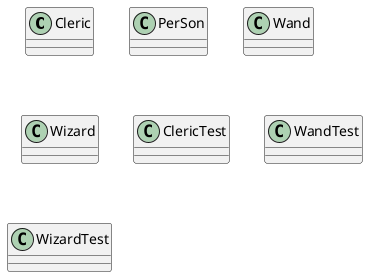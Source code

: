 @startuml
'https://plantuml.com/class-diagram

scale 1

class Cleric{
}
class PerSon{
}
class Wand{
}
class Wizard{
}
class ClericTest{
}
class WandTest{
}
class WizardTest{
}

@enduml